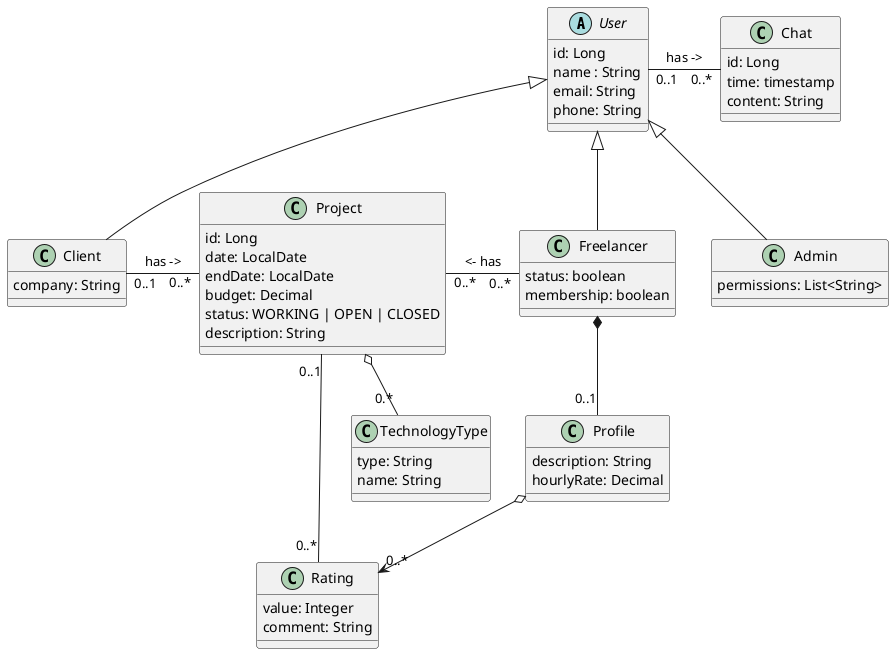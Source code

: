 @startuml
abstract class User {
    id: Long
    name : String
    email: String
    phone: String
}   

class Freelancer {
    status: boolean 
    membership: boolean
}

class Chat {
    id: Long
    time: timestamp
    content: String
}

class Client {
     company: String
}


class TechnologyType {
    type: String
    name: String
}


class Project {
    id: Long
    date: LocalDate
    endDate: LocalDate
    budget: Decimal
    status: WORKING | OPEN | CLOSED
    description: String

}

class Profile {
    description: String
    hourlyRate: Decimal
}

class Rating {
    value: Integer
    comment: String
}


class Admin {
    permissions: List<String>
}

User              <|--             Client
User              <|--             Freelancer
User              <|--             Admin
Project      o--  "0.*"   TechnologyType
Project "0..*"   -l-     "0..1"  Client            : has ->
Project "0..*"   -r-     "0..*"  Freelancer      : <- has
Freelancer *-- "0..1" Profile
Chat "0..*"   -l-     "0..1"  User            : has ->
Profile o--> "0..*" Rating
Project "0..1" -r- "0..*" Rating
@enduml
